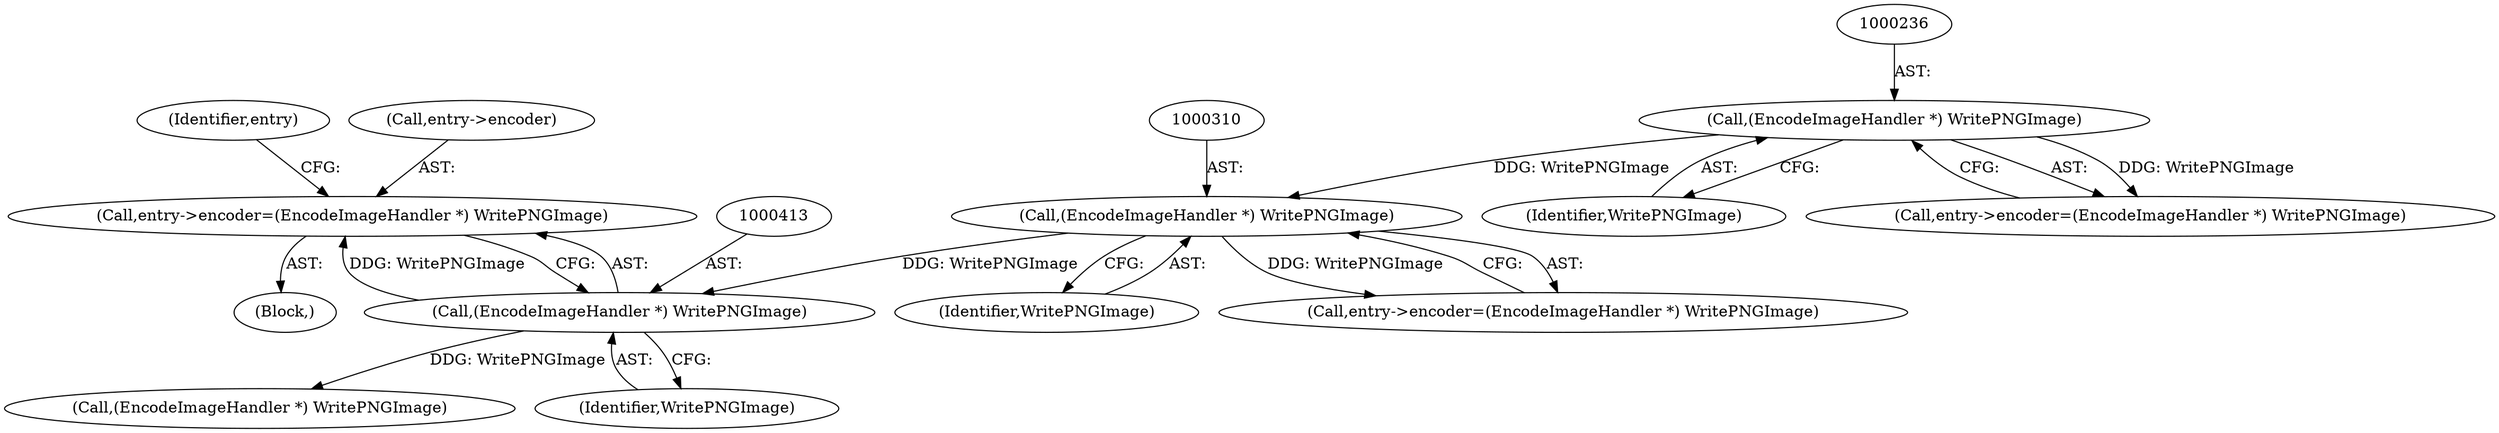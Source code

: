 digraph "0_ImageMagick_aa84944b405acebbeefe871d0f64969b9e9f31ac_1@pointer" {
"1000408" [label="(Call,entry->encoder=(EncodeImageHandler *) WritePNGImage)"];
"1000412" [label="(Call,(EncodeImageHandler *) WritePNGImage)"];
"1000309" [label="(Call,(EncodeImageHandler *) WritePNGImage)"];
"1000235" [label="(Call,(EncodeImageHandler *) WritePNGImage)"];
"1000309" [label="(Call,(EncodeImageHandler *) WritePNGImage)"];
"1000408" [label="(Call,entry->encoder=(EncodeImageHandler *) WritePNGImage)"];
"1000469" [label="(Call,(EncodeImageHandler *) WritePNGImage)"];
"1000409" [label="(Call,entry->encoder)"];
"1000305" [label="(Call,entry->encoder=(EncodeImageHandler *) WritePNGImage)"];
"1000237" [label="(Identifier,WritePNGImage)"];
"1000414" [label="(Identifier,WritePNGImage)"];
"1000231" [label="(Call,entry->encoder=(EncodeImageHandler *) WritePNGImage)"];
"1000311" [label="(Identifier,WritePNGImage)"];
"1000417" [label="(Identifier,entry)"];
"1000102" [label="(Block,)"];
"1000412" [label="(Call,(EncodeImageHandler *) WritePNGImage)"];
"1000235" [label="(Call,(EncodeImageHandler *) WritePNGImage)"];
"1000408" -> "1000102"  [label="AST: "];
"1000408" -> "1000412"  [label="CFG: "];
"1000409" -> "1000408"  [label="AST: "];
"1000412" -> "1000408"  [label="AST: "];
"1000417" -> "1000408"  [label="CFG: "];
"1000412" -> "1000408"  [label="DDG: WritePNGImage"];
"1000412" -> "1000414"  [label="CFG: "];
"1000413" -> "1000412"  [label="AST: "];
"1000414" -> "1000412"  [label="AST: "];
"1000309" -> "1000412"  [label="DDG: WritePNGImage"];
"1000412" -> "1000469"  [label="DDG: WritePNGImage"];
"1000309" -> "1000305"  [label="AST: "];
"1000309" -> "1000311"  [label="CFG: "];
"1000310" -> "1000309"  [label="AST: "];
"1000311" -> "1000309"  [label="AST: "];
"1000305" -> "1000309"  [label="CFG: "];
"1000309" -> "1000305"  [label="DDG: WritePNGImage"];
"1000235" -> "1000309"  [label="DDG: WritePNGImage"];
"1000235" -> "1000231"  [label="AST: "];
"1000235" -> "1000237"  [label="CFG: "];
"1000236" -> "1000235"  [label="AST: "];
"1000237" -> "1000235"  [label="AST: "];
"1000231" -> "1000235"  [label="CFG: "];
"1000235" -> "1000231"  [label="DDG: WritePNGImage"];
}

